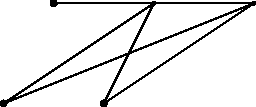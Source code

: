 /******************************************************************************
 *                                 LICENSE                                    *
 ******************************************************************************
 *  This file is part of Mathematics-and-Physics.                             *
 *                                                                            *
 *  Mathematics-and-Physics is free software: you can redistribute it and/or  *
 *  modify it under the terms of the GNU General Public License as published  *
 *  by the Free Software Foundation, either version 3 of the License, or      *
 *  (at your option) any later version.                                       *
 *                                                                            *
 *  Mathematics-and-Physics is distributed in the hope that it will be useful *
 *  but WITHOUT ANY WARRANTY; without even the implied warranty of            *
 *  MERCHANTABILITY or FITNESS FOR A PARTICULAR PURPOSE.  See the             *
 *  GNU General Public License for more details.                              *
 *                                                                            *
 *  You should have received a copy of the GNU General Public License         *
 *  along with Mathematics-and-Physics.  If not, see                          *
 *  <https://www.gnu.org/licenses/>.                                          *
 ******************************************************************************/

/*  Size of the figure.                                                       */
size(128);

/*  Coordinates for the vertices of the graph.                                */
pair V0 = (0.0, 0.0);
pair V1 = (1.0, 0.0);
pair V2 = (0.5, 1.0);
pair V3 = (1.5, 1.0);
pair V4 = (2.5, 1.0);


/*  Dots for the vertices of the graph.                                       */
filldraw(circle(V0, 0.03));
filldraw(circle(V1, 0.03));
filldraw(circle(V2, 0.03));
filldraw(circle(V3, 0.015));
filldraw(circle(V4, 0.015));

/*  And draw the edges.                                                       */
draw(V0 -- V3);
draw(V0 -- V4);
draw(V1 -- V3);
draw(V1 -- V4);
draw(V2 -- V3);
draw(V2 -- V4);
